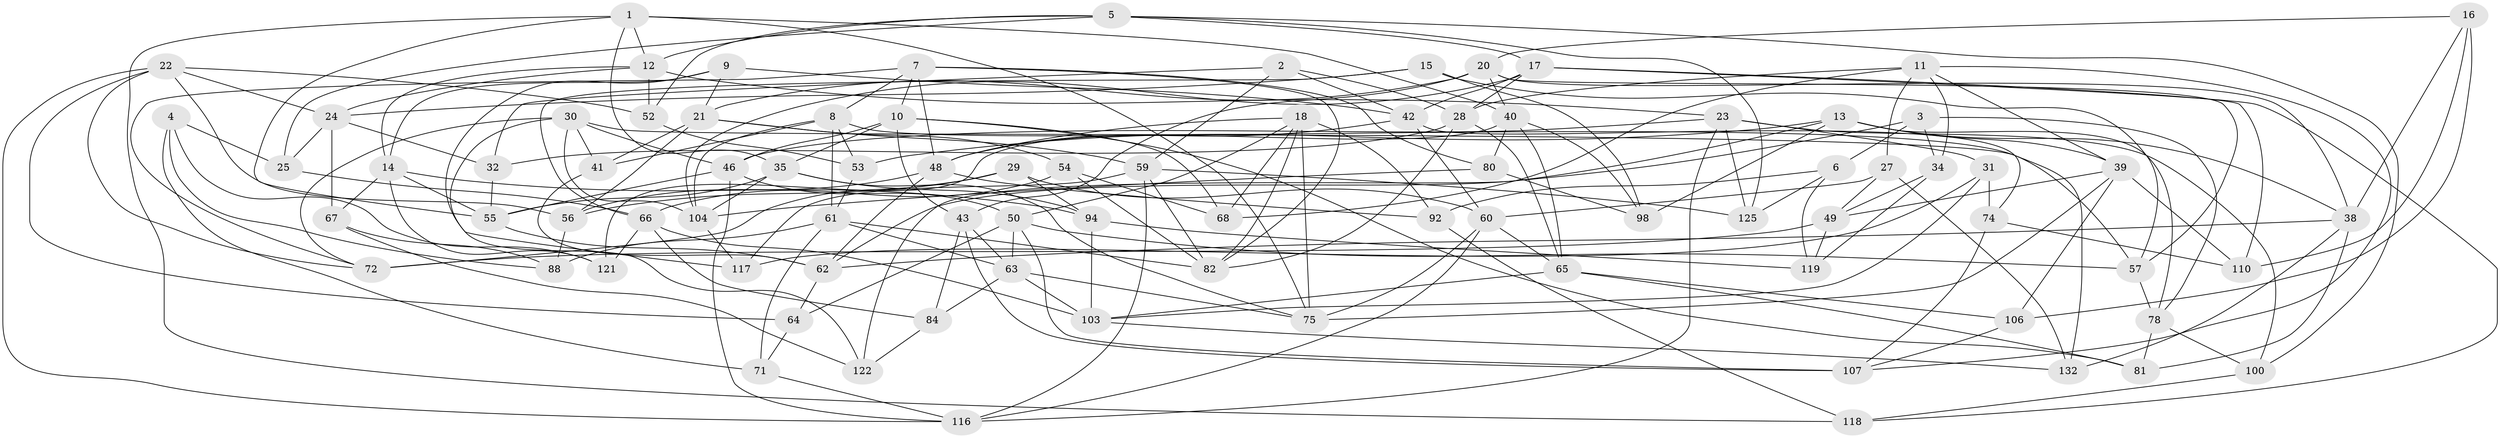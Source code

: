 // Generated by graph-tools (version 1.1) at 2025/52/02/27/25 19:52:33]
// undirected, 85 vertices, 213 edges
graph export_dot {
graph [start="1"]
  node [color=gray90,style=filled];
  1 [super="+26"];
  2;
  3;
  4;
  5 [super="+51"];
  6;
  7 [super="+76"];
  8 [super="+77"];
  9;
  10 [super="+124"];
  11 [super="+89"];
  12 [super="+101"];
  13 [super="+90"];
  14 [super="+123"];
  15;
  16;
  17 [super="+19"];
  18 [super="+45"];
  20 [super="+109"];
  21 [super="+127"];
  22 [super="+47"];
  23 [super="+129"];
  24 [super="+87"];
  25;
  27;
  28 [super="+33"];
  29 [super="+37"];
  30 [super="+36"];
  31;
  32;
  34;
  35 [super="+44"];
  38 [super="+97"];
  39 [super="+130"];
  40 [super="+91"];
  41;
  42 [super="+113"];
  43 [super="+69"];
  46 [super="+58"];
  48 [super="+105"];
  49 [super="+120"];
  50 [super="+73"];
  52;
  53;
  54;
  55 [super="+112"];
  56 [super="+126"];
  57 [super="+70"];
  59 [super="+131"];
  60 [super="+83"];
  61 [super="+85"];
  62 [super="+99"];
  63 [super="+133"];
  64;
  65 [super="+114"];
  66 [super="+93"];
  67;
  68;
  71;
  72 [super="+96"];
  74;
  75 [super="+79"];
  78 [super="+86"];
  80;
  81;
  82 [super="+102"];
  84;
  88;
  92;
  94 [super="+95"];
  98;
  100;
  103 [super="+111"];
  104 [super="+115"];
  106;
  107 [super="+108"];
  110;
  116 [super="+128"];
  117;
  118;
  119;
  121;
  122;
  125;
  132;
  1 -- 12;
  1 -- 118;
  1 -- 55;
  1 -- 35;
  1 -- 40;
  1 -- 75;
  2 -- 59;
  2 -- 32;
  2 -- 42;
  2 -- 28;
  3 -- 62;
  3 -- 34;
  3 -- 78;
  3 -- 6;
  4 -- 88;
  4 -- 71;
  4 -- 121;
  4 -- 25;
  5 -- 17;
  5 -- 125;
  5 -- 100;
  5 -- 25;
  5 -- 12;
  5 -- 52;
  6 -- 119;
  6 -- 92;
  6 -- 125;
  7 -- 82;
  7 -- 80;
  7 -- 48;
  7 -- 8;
  7 -- 72;
  7 -- 10;
  8 -- 61;
  8 -- 41;
  8 -- 132;
  8 -- 53;
  8 -- 104;
  9 -- 117;
  9 -- 21;
  9 -- 42;
  9 -- 14;
  10 -- 46;
  10 -- 35;
  10 -- 68;
  10 -- 81;
  10 -- 43;
  11 -- 39;
  11 -- 34;
  11 -- 27;
  11 -- 68;
  11 -- 107;
  11 -- 28;
  12 -- 14;
  12 -- 24;
  12 -- 52;
  12 -- 23;
  13 -- 122;
  13 -- 38;
  13 -- 39;
  13 -- 98;
  13 -- 53;
  13 -- 78;
  14 -- 67;
  14 -- 94;
  14 -- 55;
  14 -- 121;
  15 -- 66;
  15 -- 98;
  15 -- 24;
  15 -- 57;
  16 -- 106;
  16 -- 110;
  16 -- 20;
  16 -- 38;
  17 -- 110;
  17 -- 104;
  17 -- 42;
  17 -- 28;
  17 -- 118;
  18 -- 82;
  18 -- 48;
  18 -- 68;
  18 -- 75;
  18 -- 50;
  18 -- 92;
  20 -- 43;
  20 -- 57;
  20 -- 40;
  20 -- 21;
  20 -- 38;
  21 -- 59;
  21 -- 56;
  21 -- 41;
  21 -- 54;
  22 -- 56;
  22 -- 24;
  22 -- 64;
  22 -- 72;
  22 -- 52;
  22 -- 116;
  23 -- 100;
  23 -- 31;
  23 -- 116;
  23 -- 125;
  23 -- 46;
  24 -- 67;
  24 -- 32;
  24 -- 25;
  25 -- 66;
  27 -- 60;
  27 -- 132;
  27 -- 49;
  28 -- 65;
  28 -- 32;
  28 -- 82;
  29 -- 94 [weight=2];
  29 -- 72;
  29 -- 56 [weight=2];
  29 -- 60;
  30 -- 122;
  30 -- 41;
  30 -- 72;
  30 -- 104;
  30 -- 57;
  30 -- 46;
  31 -- 103;
  31 -- 117;
  31 -- 74;
  32 -- 55;
  34 -- 119;
  34 -- 49;
  35 -- 94;
  35 -- 55;
  35 -- 104;
  35 -- 75;
  38 -- 132;
  38 -- 62;
  38 -- 81;
  39 -- 75;
  39 -- 110;
  39 -- 106;
  39 -- 49;
  40 -- 65;
  40 -- 80;
  40 -- 98;
  40 -- 121;
  41 -- 62;
  42 -- 48;
  42 -- 74;
  42 -- 60;
  43 -- 107 [weight=2];
  43 -- 63;
  43 -- 84;
  46 -- 50;
  46 -- 116;
  46 -- 55;
  48 -- 56;
  48 -- 92;
  48 -- 62;
  49 -- 119;
  49 -- 72 [weight=2];
  50 -- 63;
  50 -- 64;
  50 -- 57;
  50 -- 107;
  52 -- 53;
  53 -- 61;
  54 -- 68;
  54 -- 66;
  54 -- 82;
  55 -- 62;
  56 -- 88;
  57 -- 78 [weight=2];
  59 -- 125;
  59 -- 116;
  59 -- 117;
  59 -- 82;
  60 -- 116;
  60 -- 65;
  60 -- 75;
  61 -- 88;
  61 -- 71;
  61 -- 63;
  61 -- 82;
  62 -- 64;
  63 -- 84;
  63 -- 103;
  63 -- 75;
  64 -- 71;
  65 -- 106;
  65 -- 81;
  65 -- 103;
  66 -- 103;
  66 -- 121;
  66 -- 84;
  67 -- 122;
  67 -- 88;
  71 -- 116;
  74 -- 110;
  74 -- 107;
  78 -- 81;
  78 -- 100;
  80 -- 104;
  80 -- 98;
  84 -- 122;
  92 -- 118;
  94 -- 119;
  94 -- 103;
  100 -- 118;
  103 -- 132;
  104 -- 117;
  106 -- 107;
}
